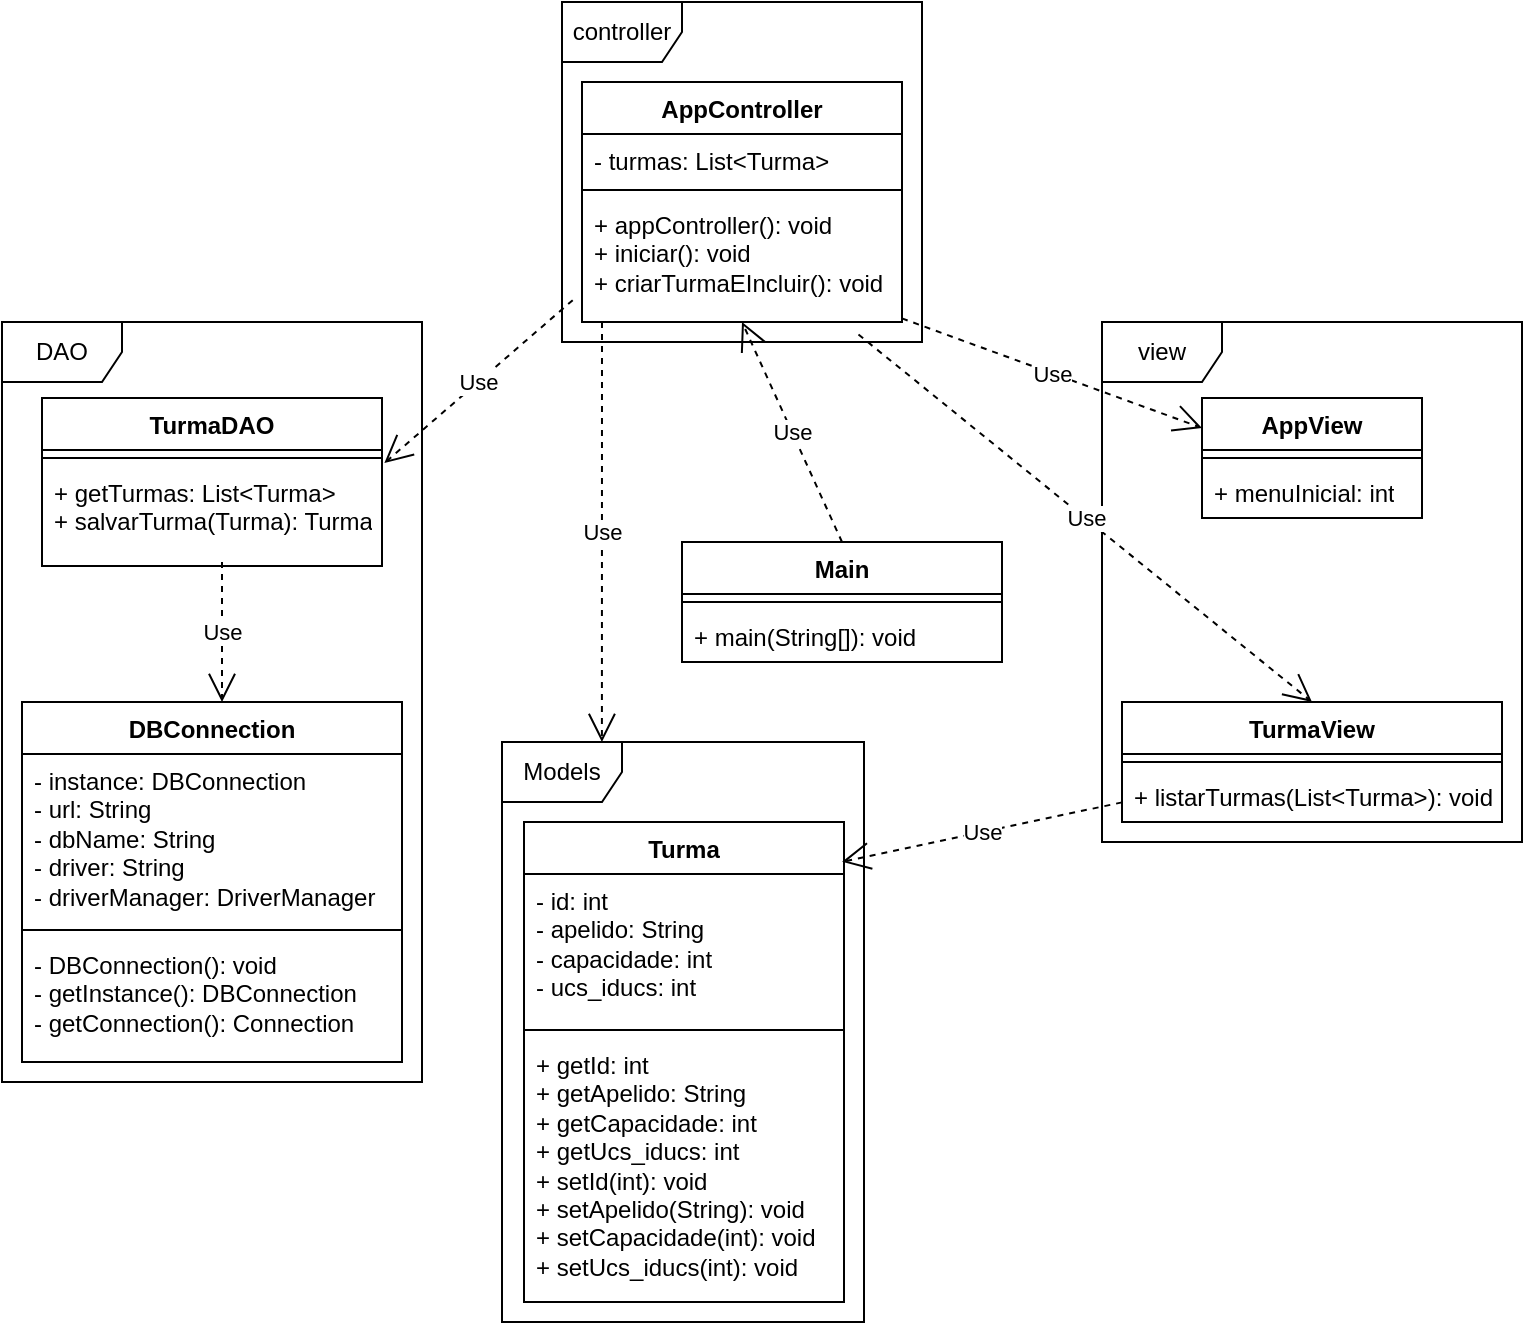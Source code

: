 <mxfile version="21.2.2" type="github">
  <diagram name="Página-1" id="FBPMCTuJM1-SSpfrFQ9Z">
    <mxGraphModel dx="1110" dy="737" grid="1" gridSize="10" guides="1" tooltips="1" connect="1" arrows="1" fold="1" page="1" pageScale="1" pageWidth="827" pageHeight="1169" math="0" shadow="0">
      <root>
        <mxCell id="0" />
        <mxCell id="1" parent="0" />
        <mxCell id="_rjX-UXxfD78Uuw5T20S-5" value="Turma" style="swimlane;fontStyle=1;align=center;verticalAlign=top;childLayout=stackLayout;horizontal=1;startSize=26;horizontalStack=0;resizeParent=1;resizeParentMax=0;resizeLast=0;collapsible=1;marginBottom=0;whiteSpace=wrap;html=1;" parent="1" vertex="1">
          <mxGeometry x="291" y="440" width="160" height="240" as="geometry" />
        </mxCell>
        <mxCell id="_rjX-UXxfD78Uuw5T20S-6" value="- id: int&lt;br&gt;- apelido: String&lt;br&gt;- capacidade: int&lt;br&gt;- ucs_iducs: int" style="text;strokeColor=none;fillColor=none;align=left;verticalAlign=top;spacingLeft=4;spacingRight=4;overflow=hidden;rotatable=0;points=[[0,0.5],[1,0.5]];portConstraint=eastwest;whiteSpace=wrap;html=1;" parent="_rjX-UXxfD78Uuw5T20S-5" vertex="1">
          <mxGeometry y="26" width="160" height="74" as="geometry" />
        </mxCell>
        <mxCell id="_rjX-UXxfD78Uuw5T20S-7" value="" style="line;strokeWidth=1;fillColor=none;align=left;verticalAlign=middle;spacingTop=-1;spacingLeft=3;spacingRight=3;rotatable=0;labelPosition=right;points=[];portConstraint=eastwest;strokeColor=inherit;" parent="_rjX-UXxfD78Uuw5T20S-5" vertex="1">
          <mxGeometry y="100" width="160" height="8" as="geometry" />
        </mxCell>
        <mxCell id="_rjX-UXxfD78Uuw5T20S-8" value="+ getId: int&lt;br&gt;+ getApelido: String&lt;br&gt;+ getCapacidade: int&lt;br&gt;+ getUcs_iducs: int&lt;br&gt;+ setId(int): void&lt;br&gt;+ setApelido(String): void&lt;br&gt;+ setCapacidade(int): void&lt;br&gt;+ setUcs_iducs(int): void" style="text;strokeColor=none;fillColor=none;align=left;verticalAlign=top;spacingLeft=4;spacingRight=4;overflow=hidden;rotatable=0;points=[[0,0.5],[1,0.5]];portConstraint=eastwest;whiteSpace=wrap;html=1;" parent="_rjX-UXxfD78Uuw5T20S-5" vertex="1">
          <mxGeometry y="108" width="160" height="132" as="geometry" />
        </mxCell>
        <mxCell id="_rjX-UXxfD78Uuw5T20S-10" value="Main" style="swimlane;fontStyle=1;align=center;verticalAlign=top;childLayout=stackLayout;horizontal=1;startSize=26;horizontalStack=0;resizeParent=1;resizeParentMax=0;resizeLast=0;collapsible=1;marginBottom=0;whiteSpace=wrap;html=1;" parent="1" vertex="1">
          <mxGeometry x="370" y="300" width="160" height="60" as="geometry" />
        </mxCell>
        <mxCell id="_rjX-UXxfD78Uuw5T20S-12" value="" style="line;strokeWidth=1;fillColor=none;align=left;verticalAlign=middle;spacingTop=-1;spacingLeft=3;spacingRight=3;rotatable=0;labelPosition=right;points=[];portConstraint=eastwest;strokeColor=inherit;" parent="_rjX-UXxfD78Uuw5T20S-10" vertex="1">
          <mxGeometry y="26" width="160" height="8" as="geometry" />
        </mxCell>
        <mxCell id="_rjX-UXxfD78Uuw5T20S-13" value="+&amp;nbsp;main(String[]): void" style="text;strokeColor=none;fillColor=none;align=left;verticalAlign=top;spacingLeft=4;spacingRight=4;overflow=hidden;rotatable=0;points=[[0,0.5],[1,0.5]];portConstraint=eastwest;whiteSpace=wrap;html=1;" parent="_rjX-UXxfD78Uuw5T20S-10" vertex="1">
          <mxGeometry y="34" width="160" height="26" as="geometry" />
        </mxCell>
        <mxCell id="_rjX-UXxfD78Uuw5T20S-14" value="AppView" style="swimlane;fontStyle=1;align=center;verticalAlign=top;childLayout=stackLayout;horizontal=1;startSize=26;horizontalStack=0;resizeParent=1;resizeParentMax=0;resizeLast=0;collapsible=1;marginBottom=0;whiteSpace=wrap;html=1;" parent="1" vertex="1">
          <mxGeometry x="630" y="228" width="110" height="60" as="geometry" />
        </mxCell>
        <mxCell id="_rjX-UXxfD78Uuw5T20S-16" value="" style="line;strokeWidth=1;fillColor=none;align=left;verticalAlign=middle;spacingTop=-1;spacingLeft=3;spacingRight=3;rotatable=0;labelPosition=right;points=[];portConstraint=eastwest;strokeColor=inherit;" parent="_rjX-UXxfD78Uuw5T20S-14" vertex="1">
          <mxGeometry y="26" width="110" height="8" as="geometry" />
        </mxCell>
        <mxCell id="_rjX-UXxfD78Uuw5T20S-17" value="+ menuInicial: int" style="text;strokeColor=none;fillColor=none;align=left;verticalAlign=top;spacingLeft=4;spacingRight=4;overflow=hidden;rotatable=0;points=[[0,0.5],[1,0.5]];portConstraint=eastwest;whiteSpace=wrap;html=1;" parent="_rjX-UXxfD78Uuw5T20S-14" vertex="1">
          <mxGeometry y="34" width="110" height="26" as="geometry" />
        </mxCell>
        <mxCell id="_rjX-UXxfD78Uuw5T20S-18" value="TurmaView" style="swimlane;fontStyle=1;align=center;verticalAlign=top;childLayout=stackLayout;horizontal=1;startSize=26;horizontalStack=0;resizeParent=1;resizeParentMax=0;resizeLast=0;collapsible=1;marginBottom=0;whiteSpace=wrap;html=1;" parent="1" vertex="1">
          <mxGeometry x="590" y="380" width="190" height="60" as="geometry" />
        </mxCell>
        <mxCell id="_rjX-UXxfD78Uuw5T20S-20" value="" style="line;strokeWidth=1;fillColor=none;align=left;verticalAlign=middle;spacingTop=-1;spacingLeft=3;spacingRight=3;rotatable=0;labelPosition=right;points=[];portConstraint=eastwest;strokeColor=inherit;" parent="_rjX-UXxfD78Uuw5T20S-18" vertex="1">
          <mxGeometry y="26" width="190" height="8" as="geometry" />
        </mxCell>
        <mxCell id="_rjX-UXxfD78Uuw5T20S-21" value="+&amp;nbsp;listarTurmas&lt;span style=&quot;background-color: initial;&quot;&gt;(List&amp;lt;Turma&amp;gt;): void&lt;/span&gt;" style="text;strokeColor=none;fillColor=none;align=left;verticalAlign=top;spacingLeft=4;spacingRight=4;overflow=hidden;rotatable=0;points=[[0,0.5],[1,0.5]];portConstraint=eastwest;whiteSpace=wrap;html=1;" parent="_rjX-UXxfD78Uuw5T20S-18" vertex="1">
          <mxGeometry y="34" width="190" height="26" as="geometry" />
        </mxCell>
        <mxCell id="_rjX-UXxfD78Uuw5T20S-22" value="TurmaDAO" style="swimlane;fontStyle=1;align=center;verticalAlign=top;childLayout=stackLayout;horizontal=1;startSize=26;horizontalStack=0;resizeParent=1;resizeParentMax=0;resizeLast=0;collapsible=1;marginBottom=0;whiteSpace=wrap;html=1;" parent="1" vertex="1">
          <mxGeometry x="50" y="228" width="170" height="84" as="geometry" />
        </mxCell>
        <mxCell id="_rjX-UXxfD78Uuw5T20S-24" value="" style="line;strokeWidth=1;fillColor=none;align=left;verticalAlign=middle;spacingTop=-1;spacingLeft=3;spacingRight=3;rotatable=0;labelPosition=right;points=[];portConstraint=eastwest;strokeColor=inherit;" parent="_rjX-UXxfD78Uuw5T20S-22" vertex="1">
          <mxGeometry y="26" width="170" height="8" as="geometry" />
        </mxCell>
        <mxCell id="_rjX-UXxfD78Uuw5T20S-25" value="+ getTurmas: List&amp;lt;Turma&amp;gt;&lt;br&gt;+ salvarTurma(Turma): Turma" style="text;strokeColor=none;fillColor=none;align=left;verticalAlign=top;spacingLeft=4;spacingRight=4;overflow=hidden;rotatable=0;points=[[0,0.5],[1,0.5]];portConstraint=eastwest;whiteSpace=wrap;html=1;" parent="_rjX-UXxfD78Uuw5T20S-22" vertex="1">
          <mxGeometry y="34" width="170" height="50" as="geometry" />
        </mxCell>
        <mxCell id="_rjX-UXxfD78Uuw5T20S-26" value="DBConnection" style="swimlane;fontStyle=1;align=center;verticalAlign=top;childLayout=stackLayout;horizontal=1;startSize=26;horizontalStack=0;resizeParent=1;resizeParentMax=0;resizeLast=0;collapsible=1;marginBottom=0;whiteSpace=wrap;html=1;" parent="1" vertex="1">
          <mxGeometry x="40" y="380" width="190" height="180" as="geometry" />
        </mxCell>
        <mxCell id="_rjX-UXxfD78Uuw5T20S-27" value="- instance: DBConnection&lt;br&gt;- url: String&lt;br&gt;- dbName: String&lt;br&gt;- driver: String&lt;br&gt;- driverManager:&amp;nbsp;DriverManager" style="text;strokeColor=none;fillColor=none;align=left;verticalAlign=top;spacingLeft=4;spacingRight=4;overflow=hidden;rotatable=0;points=[[0,0.5],[1,0.5]];portConstraint=eastwest;whiteSpace=wrap;html=1;" parent="_rjX-UXxfD78Uuw5T20S-26" vertex="1">
          <mxGeometry y="26" width="190" height="84" as="geometry" />
        </mxCell>
        <mxCell id="_rjX-UXxfD78Uuw5T20S-28" value="" style="line;strokeWidth=1;fillColor=none;align=left;verticalAlign=middle;spacingTop=-1;spacingLeft=3;spacingRight=3;rotatable=0;labelPosition=right;points=[];portConstraint=eastwest;strokeColor=inherit;" parent="_rjX-UXxfD78Uuw5T20S-26" vertex="1">
          <mxGeometry y="110" width="190" height="8" as="geometry" />
        </mxCell>
        <mxCell id="_rjX-UXxfD78Uuw5T20S-29" value="- DBConnection(): void&lt;br&gt;-&amp;nbsp;getInstance(): DBConnection&lt;br&gt;-&amp;nbsp;getConnection(): Connection" style="text;strokeColor=none;fillColor=none;align=left;verticalAlign=top;spacingLeft=4;spacingRight=4;overflow=hidden;rotatable=0;points=[[0,0.5],[1,0.5]];portConstraint=eastwest;whiteSpace=wrap;html=1;" parent="_rjX-UXxfD78Uuw5T20S-26" vertex="1">
          <mxGeometry y="118" width="190" height="62" as="geometry" />
        </mxCell>
        <mxCell id="_rjX-UXxfD78Uuw5T20S-30" value="AppController" style="swimlane;fontStyle=1;align=center;verticalAlign=top;childLayout=stackLayout;horizontal=1;startSize=26;horizontalStack=0;resizeParent=1;resizeParentMax=0;resizeLast=0;collapsible=1;marginBottom=0;whiteSpace=wrap;html=1;" parent="1" vertex="1">
          <mxGeometry x="320" y="70" width="160" height="120" as="geometry" />
        </mxCell>
        <mxCell id="_rjX-UXxfD78Uuw5T20S-31" value="- turmas: List&amp;lt;Turma&amp;gt;&lt;br&gt;" style="text;strokeColor=none;fillColor=none;align=left;verticalAlign=top;spacingLeft=4;spacingRight=4;overflow=hidden;rotatable=0;points=[[0,0.5],[1,0.5]];portConstraint=eastwest;whiteSpace=wrap;html=1;" parent="_rjX-UXxfD78Uuw5T20S-30" vertex="1">
          <mxGeometry y="26" width="160" height="24" as="geometry" />
        </mxCell>
        <mxCell id="_rjX-UXxfD78Uuw5T20S-32" value="" style="line;strokeWidth=1;fillColor=none;align=left;verticalAlign=middle;spacingTop=-1;spacingLeft=3;spacingRight=3;rotatable=0;labelPosition=right;points=[];portConstraint=eastwest;strokeColor=inherit;" parent="_rjX-UXxfD78Uuw5T20S-30" vertex="1">
          <mxGeometry y="50" width="160" height="8" as="geometry" />
        </mxCell>
        <mxCell id="_rjX-UXxfD78Uuw5T20S-33" value="+ appController(): void&lt;br&gt;+ iniciar(): void&lt;br&gt;+&amp;nbsp;criarTurmaEIncluir(): void" style="text;strokeColor=none;fillColor=none;align=left;verticalAlign=top;spacingLeft=4;spacingRight=4;overflow=hidden;rotatable=0;points=[[0,0.5],[1,0.5]];portConstraint=eastwest;whiteSpace=wrap;html=1;" parent="_rjX-UXxfD78Uuw5T20S-30" vertex="1">
          <mxGeometry y="58" width="160" height="62" as="geometry" />
        </mxCell>
        <mxCell id="-ELPxup6UcpLZB3NVH2Z-1" value="DAO" style="shape=umlFrame;whiteSpace=wrap;html=1;pointerEvents=0;" vertex="1" parent="1">
          <mxGeometry x="30" y="190" width="210" height="380" as="geometry" />
        </mxCell>
        <mxCell id="-ELPxup6UcpLZB3NVH2Z-2" value="Models" style="shape=umlFrame;whiteSpace=wrap;html=1;pointerEvents=0;" vertex="1" parent="1">
          <mxGeometry x="280" y="400" width="181" height="290" as="geometry" />
        </mxCell>
        <mxCell id="-ELPxup6UcpLZB3NVH2Z-3" value="controller" style="shape=umlFrame;whiteSpace=wrap;html=1;pointerEvents=0;" vertex="1" parent="1">
          <mxGeometry x="310" y="30" width="180" height="170" as="geometry" />
        </mxCell>
        <mxCell id="-ELPxup6UcpLZB3NVH2Z-6" value="view" style="shape=umlFrame;whiteSpace=wrap;html=1;pointerEvents=0;" vertex="1" parent="1">
          <mxGeometry x="580" y="190" width="210" height="260" as="geometry" />
        </mxCell>
        <mxCell id="-ELPxup6UcpLZB3NVH2Z-7" value="Use" style="endArrow=open;endSize=12;dashed=1;html=1;rounded=0;exitX=0.5;exitY=0;exitDx=0;exitDy=0;" edge="1" parent="1" source="_rjX-UXxfD78Uuw5T20S-10">
          <mxGeometry width="160" relative="1" as="geometry">
            <mxPoint x="400" y="260" as="sourcePoint" />
            <mxPoint x="400" y="190" as="targetPoint" />
          </mxGeometry>
        </mxCell>
        <mxCell id="-ELPxup6UcpLZB3NVH2Z-8" value="Use" style="endArrow=open;endSize=12;dashed=1;html=1;rounded=0;entryX=0;entryY=0.25;entryDx=0;entryDy=0;" edge="1" parent="1" source="_rjX-UXxfD78Uuw5T20S-33" target="_rjX-UXxfD78Uuw5T20S-14">
          <mxGeometry width="160" relative="1" as="geometry">
            <mxPoint x="290" y="340" as="sourcePoint" />
            <mxPoint x="450" y="340" as="targetPoint" />
          </mxGeometry>
        </mxCell>
        <mxCell id="-ELPxup6UcpLZB3NVH2Z-9" value="Use" style="endArrow=open;endSize=12;dashed=1;html=1;rounded=0;exitX=0.864;exitY=1.101;exitDx=0;exitDy=0;exitPerimeter=0;entryX=0.5;entryY=0;entryDx=0;entryDy=0;" edge="1" parent="1" source="_rjX-UXxfD78Uuw5T20S-33" target="_rjX-UXxfD78Uuw5T20S-18">
          <mxGeometry width="160" relative="1" as="geometry">
            <mxPoint x="290" y="340" as="sourcePoint" />
            <mxPoint x="450" y="340" as="targetPoint" />
          </mxGeometry>
        </mxCell>
        <mxCell id="-ELPxup6UcpLZB3NVH2Z-11" value="Use" style="endArrow=open;endSize=12;dashed=1;html=1;rounded=0;exitX=-0.029;exitY=0.824;exitDx=0;exitDy=0;exitPerimeter=0;entryX=1.007;entryY=-0.029;entryDx=0;entryDy=0;entryPerimeter=0;" edge="1" parent="1" source="_rjX-UXxfD78Uuw5T20S-33" target="_rjX-UXxfD78Uuw5T20S-25">
          <mxGeometry width="160" relative="1" as="geometry">
            <mxPoint x="300" y="380" as="sourcePoint" />
            <mxPoint x="450" y="340" as="targetPoint" />
          </mxGeometry>
        </mxCell>
        <mxCell id="-ELPxup6UcpLZB3NVH2Z-12" value="Use" style="endArrow=open;endSize=12;dashed=1;html=1;rounded=0;entryX=0.276;entryY=0;entryDx=0;entryDy=0;entryPerimeter=0;" edge="1" parent="1" target="-ELPxup6UcpLZB3NVH2Z-2">
          <mxGeometry width="160" relative="1" as="geometry">
            <mxPoint x="330" y="190" as="sourcePoint" />
            <mxPoint x="450" y="450" as="targetPoint" />
          </mxGeometry>
        </mxCell>
        <mxCell id="-ELPxup6UcpLZB3NVH2Z-13" value="Use" style="endArrow=open;endSize=12;dashed=1;html=1;rounded=0;entryX=0.994;entryY=0.083;entryDx=0;entryDy=0;entryPerimeter=0;" edge="1" parent="1" source="_rjX-UXxfD78Uuw5T20S-18" target="_rjX-UXxfD78Uuw5T20S-5">
          <mxGeometry width="160" relative="1" as="geometry">
            <mxPoint x="700" y="440" as="sourcePoint" />
            <mxPoint x="860" y="440" as="targetPoint" />
          </mxGeometry>
        </mxCell>
        <mxCell id="-ELPxup6UcpLZB3NVH2Z-17" value="Use" style="endArrow=open;endSize=12;dashed=1;html=1;rounded=0;" edge="1" parent="1">
          <mxGeometry width="160" relative="1" as="geometry">
            <mxPoint x="140" y="310" as="sourcePoint" />
            <mxPoint x="140" y="380" as="targetPoint" />
          </mxGeometry>
        </mxCell>
      </root>
    </mxGraphModel>
  </diagram>
</mxfile>
